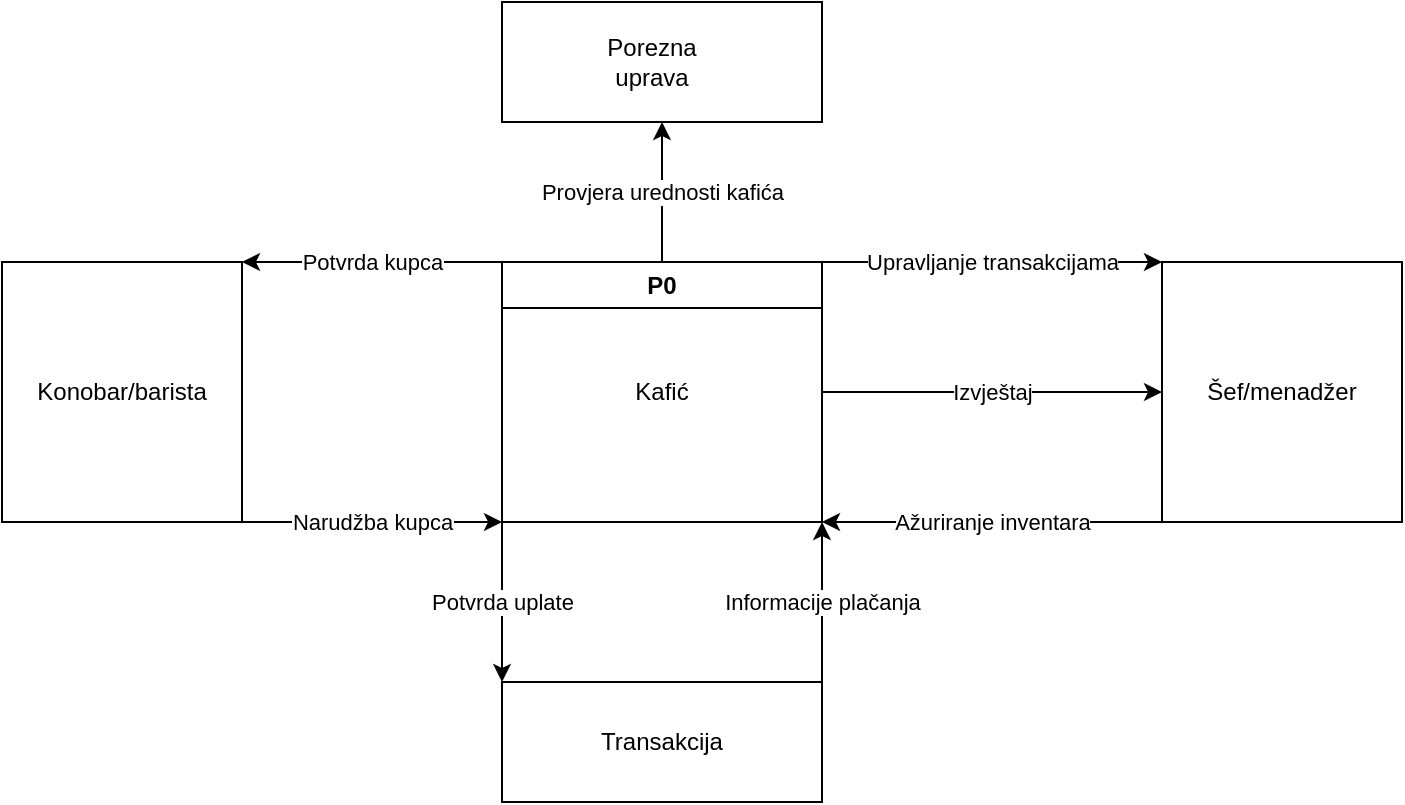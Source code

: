 <mxfile version="21.3.7" type="device">
  <diagram name="Page-1" id="UuyDvWcDxmrU8RDs8Sex">
    <mxGraphModel dx="1290" dy="491" grid="1" gridSize="10" guides="1" tooltips="1" connect="1" arrows="1" fold="1" page="1" pageScale="1" pageWidth="850" pageHeight="1100" math="0" shadow="0">
      <root>
        <mxCell id="0" />
        <mxCell id="1" parent="0" />
        <mxCell id="pXa9mTPv3OP1PPwLUfBU-1" value="P0" style="swimlane;whiteSpace=wrap;html=1;" vertex="1" parent="1">
          <mxGeometry x="350" y="190" width="160" height="130" as="geometry" />
        </mxCell>
        <mxCell id="pXa9mTPv3OP1PPwLUfBU-2" value="Kafić" style="text;html=1;strokeColor=none;fillColor=none;align=center;verticalAlign=middle;whiteSpace=wrap;rounded=0;" vertex="1" parent="pXa9mTPv3OP1PPwLUfBU-1">
          <mxGeometry x="50" y="50" width="60" height="30" as="geometry" />
        </mxCell>
        <mxCell id="pXa9mTPv3OP1PPwLUfBU-3" value="" style="rounded=0;whiteSpace=wrap;html=1;" vertex="1" parent="1">
          <mxGeometry x="680" y="190" width="120" height="130" as="geometry" />
        </mxCell>
        <mxCell id="pXa9mTPv3OP1PPwLUfBU-4" value="Šef/menadžer" style="text;html=1;strokeColor=none;fillColor=none;align=center;verticalAlign=middle;whiteSpace=wrap;rounded=0;" vertex="1" parent="1">
          <mxGeometry x="700" y="240" width="80" height="30" as="geometry" />
        </mxCell>
        <mxCell id="pXa9mTPv3OP1PPwLUfBU-5" value="" style="endArrow=classic;html=1;rounded=0;entryX=0;entryY=0.5;entryDx=0;entryDy=0;exitX=1;exitY=0.5;exitDx=0;exitDy=0;" edge="1" parent="1" source="pXa9mTPv3OP1PPwLUfBU-1" target="pXa9mTPv3OP1PPwLUfBU-3">
          <mxGeometry relative="1" as="geometry">
            <mxPoint x="510" y="240" as="sourcePoint" />
            <mxPoint x="470" y="290" as="targetPoint" />
          </mxGeometry>
        </mxCell>
        <mxCell id="pXa9mTPv3OP1PPwLUfBU-6" value="Izvještaj" style="edgeLabel;resizable=0;html=1;align=center;verticalAlign=middle;" connectable="0" vertex="1" parent="pXa9mTPv3OP1PPwLUfBU-5">
          <mxGeometry relative="1" as="geometry" />
        </mxCell>
        <mxCell id="pXa9mTPv3OP1PPwLUfBU-10" value="" style="endArrow=classic;html=1;rounded=0;exitX=0;exitY=1;exitDx=0;exitDy=0;entryX=1;entryY=1;entryDx=0;entryDy=0;" edge="1" parent="1" source="pXa9mTPv3OP1PPwLUfBU-3" target="pXa9mTPv3OP1PPwLUfBU-1">
          <mxGeometry relative="1" as="geometry">
            <mxPoint x="350" y="450" as="sourcePoint" />
            <mxPoint x="450" y="450" as="targetPoint" />
          </mxGeometry>
        </mxCell>
        <mxCell id="pXa9mTPv3OP1PPwLUfBU-11" value="Ažuriranje inventara" style="edgeLabel;resizable=0;html=1;align=center;verticalAlign=middle;" connectable="0" vertex="1" parent="pXa9mTPv3OP1PPwLUfBU-10">
          <mxGeometry relative="1" as="geometry" />
        </mxCell>
        <mxCell id="pXa9mTPv3OP1PPwLUfBU-12" value="" style="rounded=0;whiteSpace=wrap;html=1;" vertex="1" parent="1">
          <mxGeometry x="350" y="400" width="160" height="60" as="geometry" />
        </mxCell>
        <mxCell id="pXa9mTPv3OP1PPwLUfBU-13" value="Transakcija" style="text;html=1;strokeColor=none;fillColor=none;align=center;verticalAlign=middle;whiteSpace=wrap;rounded=0;" vertex="1" parent="1">
          <mxGeometry x="400" y="415" width="60" height="30" as="geometry" />
        </mxCell>
        <mxCell id="pXa9mTPv3OP1PPwLUfBU-14" value="" style="endArrow=classic;html=1;rounded=0;exitX=0;exitY=1;exitDx=0;exitDy=0;entryX=0;entryY=0;entryDx=0;entryDy=0;" edge="1" parent="1" source="pXa9mTPv3OP1PPwLUfBU-1" target="pXa9mTPv3OP1PPwLUfBU-12">
          <mxGeometry relative="1" as="geometry">
            <mxPoint x="370" y="290" as="sourcePoint" />
            <mxPoint x="470" y="290" as="targetPoint" />
          </mxGeometry>
        </mxCell>
        <mxCell id="pXa9mTPv3OP1PPwLUfBU-15" value="Potvrda uplate" style="edgeLabel;resizable=0;html=1;align=center;verticalAlign=middle;" connectable="0" vertex="1" parent="pXa9mTPv3OP1PPwLUfBU-14">
          <mxGeometry relative="1" as="geometry" />
        </mxCell>
        <mxCell id="pXa9mTPv3OP1PPwLUfBU-16" value="" style="endArrow=classic;html=1;rounded=0;entryX=1;entryY=1;entryDx=0;entryDy=0;exitX=1;exitY=0;exitDx=0;exitDy=0;" edge="1" parent="1" source="pXa9mTPv3OP1PPwLUfBU-12" target="pXa9mTPv3OP1PPwLUfBU-1">
          <mxGeometry relative="1" as="geometry">
            <mxPoint x="510" y="390" as="sourcePoint" />
            <mxPoint x="470" y="290" as="targetPoint" />
          </mxGeometry>
        </mxCell>
        <mxCell id="pXa9mTPv3OP1PPwLUfBU-17" value="Informacije plačanja" style="edgeLabel;resizable=0;html=1;align=center;verticalAlign=middle;" connectable="0" vertex="1" parent="pXa9mTPv3OP1PPwLUfBU-16">
          <mxGeometry relative="1" as="geometry" />
        </mxCell>
        <mxCell id="pXa9mTPv3OP1PPwLUfBU-18" value="" style="rounded=0;whiteSpace=wrap;html=1;" vertex="1" parent="1">
          <mxGeometry x="100" y="190" width="120" height="130" as="geometry" />
        </mxCell>
        <mxCell id="pXa9mTPv3OP1PPwLUfBU-19" value="Konobar/barista" style="text;html=1;strokeColor=none;fillColor=none;align=center;verticalAlign=middle;whiteSpace=wrap;rounded=0;" vertex="1" parent="1">
          <mxGeometry x="130" y="240" width="60" height="30" as="geometry" />
        </mxCell>
        <mxCell id="pXa9mTPv3OP1PPwLUfBU-20" value="" style="endArrow=classic;html=1;rounded=0;exitX=0;exitY=0;exitDx=0;exitDy=0;entryX=1;entryY=0;entryDx=0;entryDy=0;" edge="1" parent="1" source="pXa9mTPv3OP1PPwLUfBU-1" target="pXa9mTPv3OP1PPwLUfBU-18">
          <mxGeometry relative="1" as="geometry">
            <mxPoint x="370" y="290" as="sourcePoint" />
            <mxPoint x="470" y="290" as="targetPoint" />
          </mxGeometry>
        </mxCell>
        <mxCell id="pXa9mTPv3OP1PPwLUfBU-21" value="Potvrda kupca" style="edgeLabel;resizable=0;html=1;align=center;verticalAlign=middle;" connectable="0" vertex="1" parent="pXa9mTPv3OP1PPwLUfBU-20">
          <mxGeometry relative="1" as="geometry" />
        </mxCell>
        <mxCell id="pXa9mTPv3OP1PPwLUfBU-22" value="" style="endArrow=classic;html=1;rounded=0;exitX=1;exitY=1;exitDx=0;exitDy=0;entryX=0;entryY=1;entryDx=0;entryDy=0;" edge="1" parent="1" source="pXa9mTPv3OP1PPwLUfBU-18" target="pXa9mTPv3OP1PPwLUfBU-1">
          <mxGeometry relative="1" as="geometry">
            <mxPoint x="370" y="290" as="sourcePoint" />
            <mxPoint x="470" y="290" as="targetPoint" />
          </mxGeometry>
        </mxCell>
        <mxCell id="pXa9mTPv3OP1PPwLUfBU-23" value="Narudžba kupca" style="edgeLabel;resizable=0;html=1;align=center;verticalAlign=middle;" connectable="0" vertex="1" parent="pXa9mTPv3OP1PPwLUfBU-22">
          <mxGeometry relative="1" as="geometry" />
        </mxCell>
        <mxCell id="pXa9mTPv3OP1PPwLUfBU-24" value="" style="endArrow=classic;html=1;rounded=0;exitX=1;exitY=0;exitDx=0;exitDy=0;entryX=0;entryY=0;entryDx=0;entryDy=0;" edge="1" parent="1" source="pXa9mTPv3OP1PPwLUfBU-1" target="pXa9mTPv3OP1PPwLUfBU-3">
          <mxGeometry relative="1" as="geometry">
            <mxPoint x="370" y="290" as="sourcePoint" />
            <mxPoint x="470" y="290" as="targetPoint" />
          </mxGeometry>
        </mxCell>
        <mxCell id="pXa9mTPv3OP1PPwLUfBU-25" value="Upravljanje transakcijama" style="edgeLabel;resizable=0;html=1;align=center;verticalAlign=middle;" connectable="0" vertex="1" parent="pXa9mTPv3OP1PPwLUfBU-24">
          <mxGeometry relative="1" as="geometry" />
        </mxCell>
        <mxCell id="pXa9mTPv3OP1PPwLUfBU-26" value="" style="rounded=0;whiteSpace=wrap;html=1;" vertex="1" parent="1">
          <mxGeometry x="350" y="60" width="160" height="60" as="geometry" />
        </mxCell>
        <mxCell id="pXa9mTPv3OP1PPwLUfBU-27" value="Porezna uprava" style="text;html=1;strokeColor=none;fillColor=none;align=center;verticalAlign=middle;whiteSpace=wrap;rounded=0;" vertex="1" parent="1">
          <mxGeometry x="395" y="75" width="60" height="30" as="geometry" />
        </mxCell>
        <mxCell id="pXa9mTPv3OP1PPwLUfBU-30" value="" style="endArrow=classic;html=1;rounded=0;entryX=0.5;entryY=1;entryDx=0;entryDy=0;exitX=0.5;exitY=0;exitDx=0;exitDy=0;" edge="1" parent="1" source="pXa9mTPv3OP1PPwLUfBU-1" target="pXa9mTPv3OP1PPwLUfBU-26">
          <mxGeometry relative="1" as="geometry">
            <mxPoint x="370" y="290" as="sourcePoint" />
            <mxPoint x="470" y="290" as="targetPoint" />
          </mxGeometry>
        </mxCell>
        <mxCell id="pXa9mTPv3OP1PPwLUfBU-31" value="Provjera urednosti kafića" style="edgeLabel;resizable=0;html=1;align=center;verticalAlign=middle;" connectable="0" vertex="1" parent="pXa9mTPv3OP1PPwLUfBU-30">
          <mxGeometry relative="1" as="geometry" />
        </mxCell>
      </root>
    </mxGraphModel>
  </diagram>
</mxfile>

